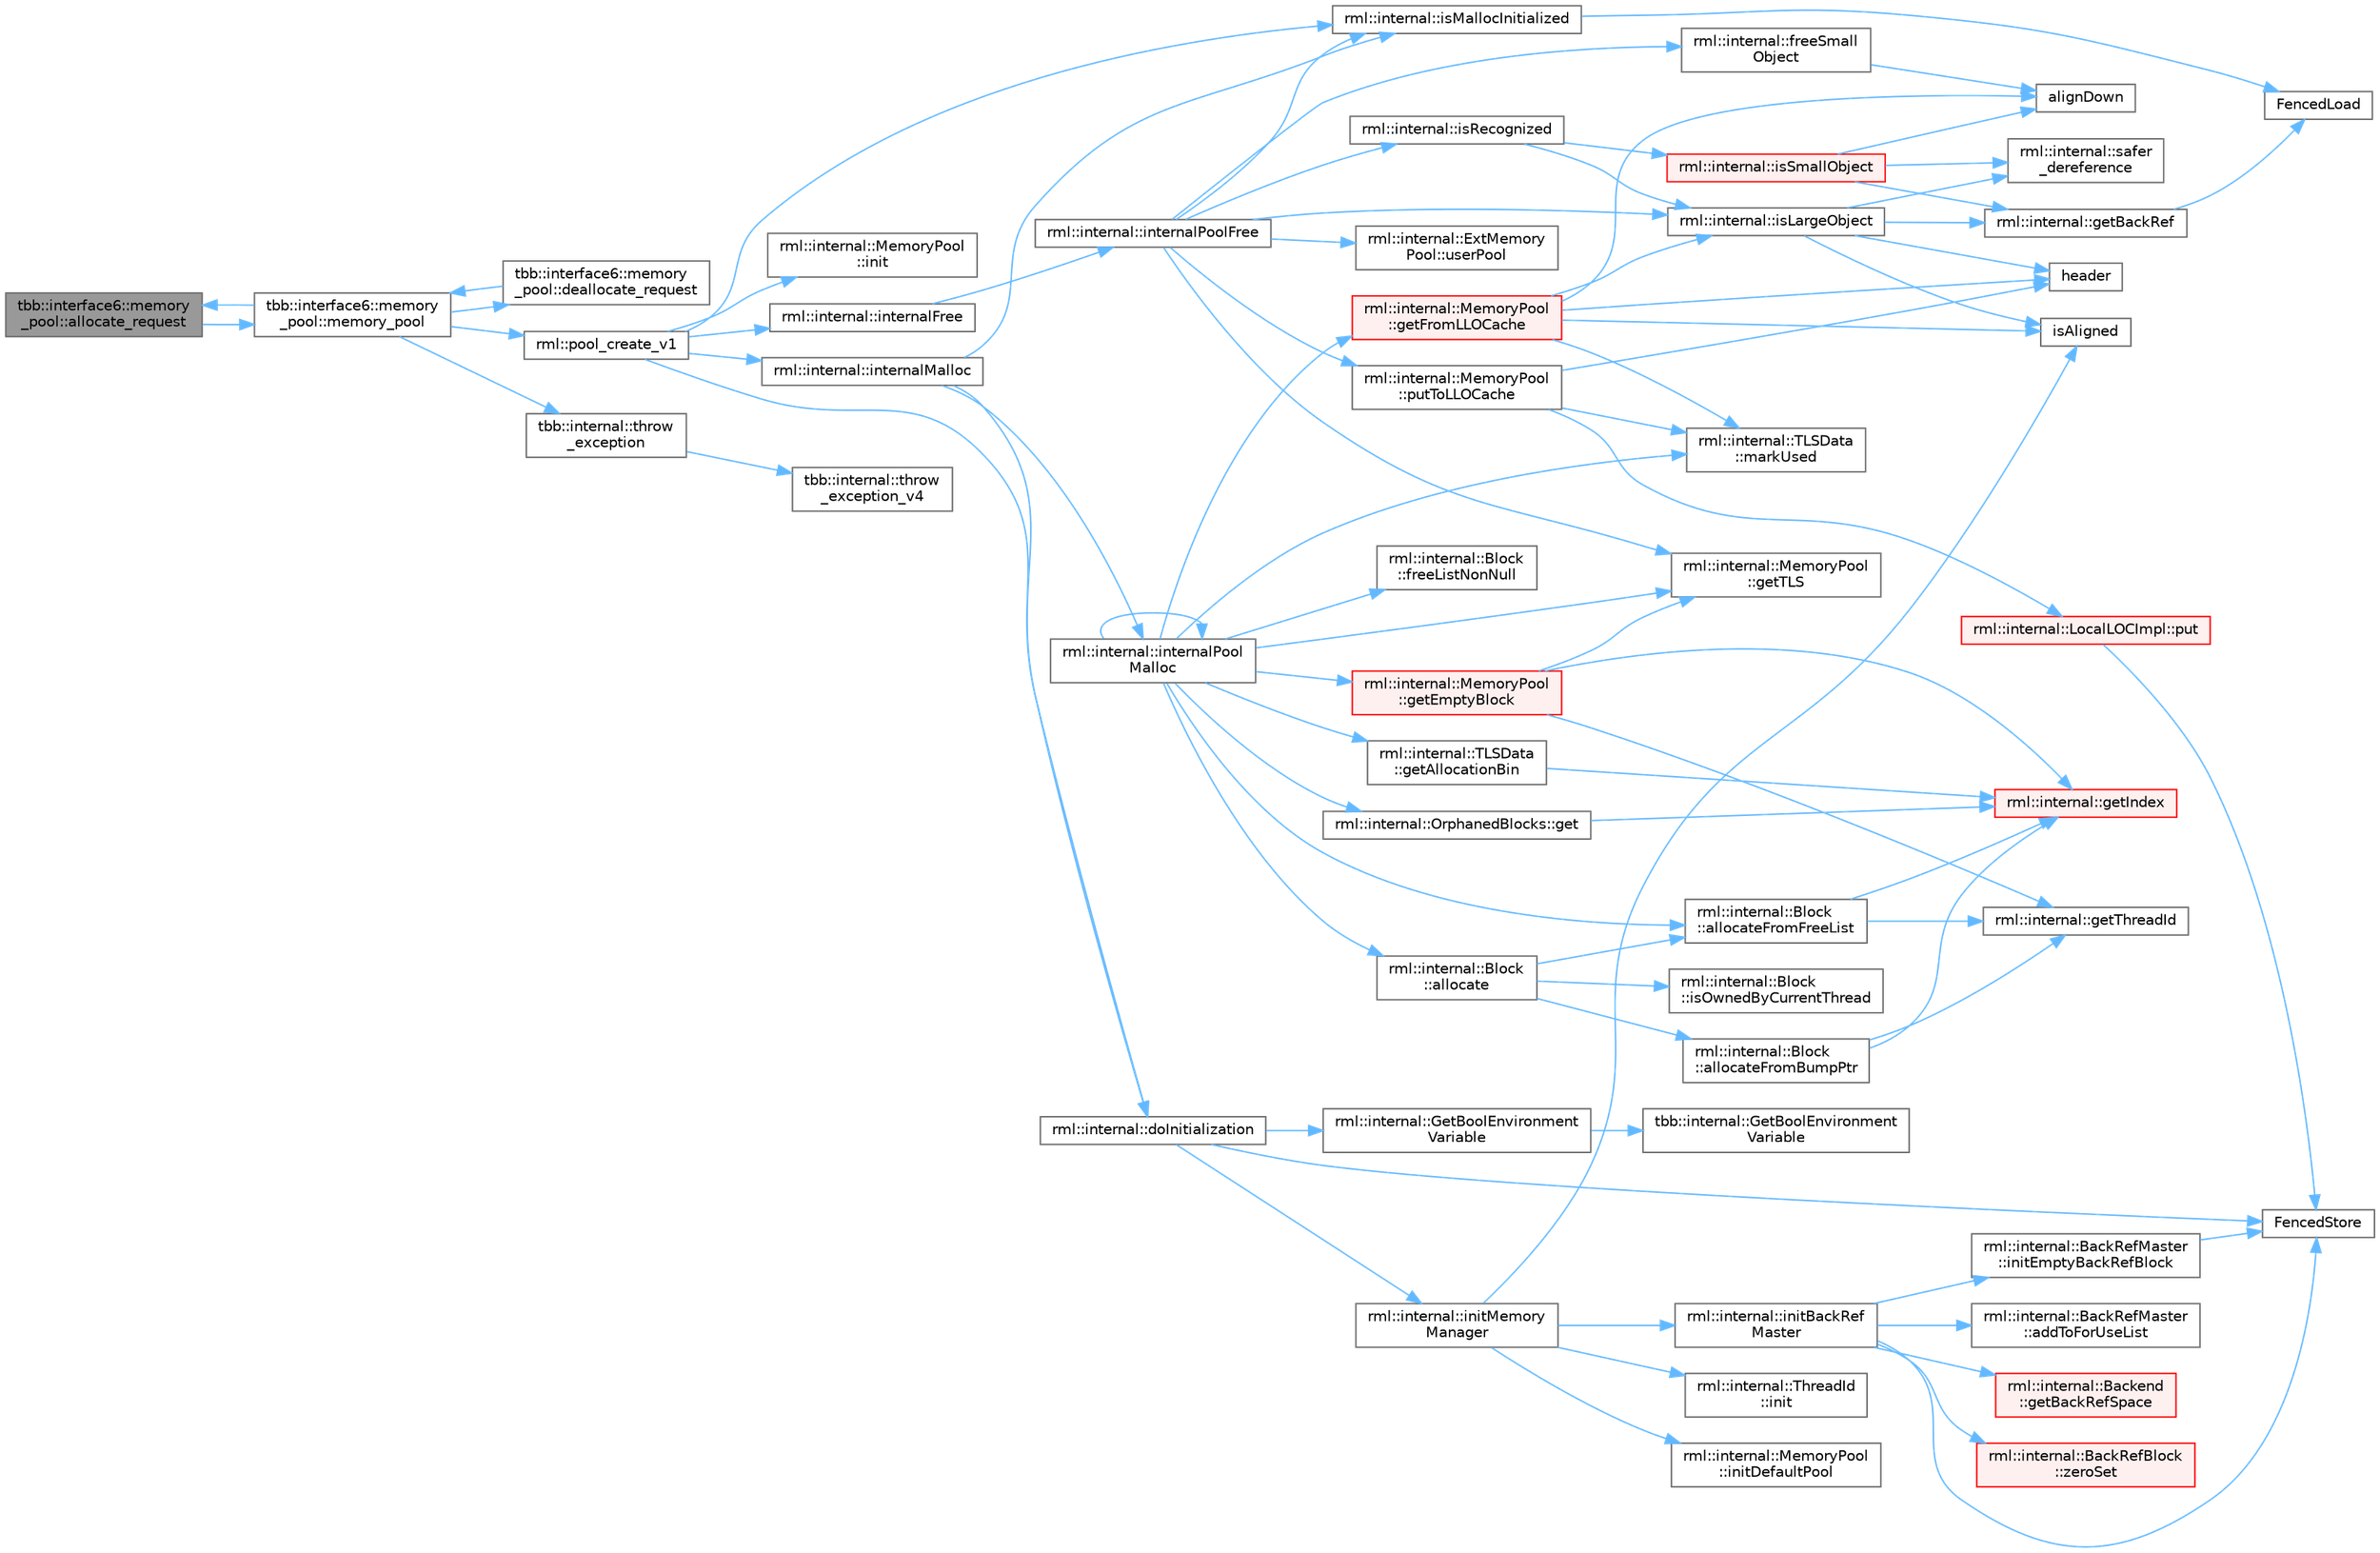 digraph "tbb::interface6::memory_pool::allocate_request"
{
 // LATEX_PDF_SIZE
  bgcolor="transparent";
  edge [fontname=Helvetica,fontsize=10,labelfontname=Helvetica,labelfontsize=10];
  node [fontname=Helvetica,fontsize=10,shape=box,height=0.2,width=0.4];
  rankdir="LR";
  Node1 [id="Node000001",label="tbb::interface6::memory\l_pool::allocate_request",height=0.2,width=0.4,color="gray40", fillcolor="grey60", style="filled", fontcolor="black",tooltip=" "];
  Node1 -> Node2 [id="edge1_Node000001_Node000002",color="steelblue1",style="solid",tooltip=" "];
  Node2 [id="Node000002",label="tbb::interface6::memory\l_pool::memory_pool",height=0.2,width=0.4,color="grey40", fillcolor="white", style="filled",URL="$classtbb_1_1interface6_1_1memory__pool.html#af4c36829a159eac04d630ac5a99b9354",tooltip="construct pool with underlying allocator"];
  Node2 -> Node1 [id="edge2_Node000002_Node000001",color="steelblue1",style="solid",tooltip=" "];
  Node2 -> Node3 [id="edge3_Node000002_Node000003",color="steelblue1",style="solid",tooltip=" "];
  Node3 [id="Node000003",label="tbb::interface6::memory\l_pool::deallocate_request",height=0.2,width=0.4,color="grey40", fillcolor="white", style="filled",URL="$classtbb_1_1interface6_1_1memory__pool.html#a9c6d98dbe71fe129fbc444edd899c0ee",tooltip=" "];
  Node3 -> Node2 [id="edge4_Node000003_Node000002",color="steelblue1",style="solid",tooltip=" "];
  Node2 -> Node4 [id="edge5_Node000002_Node000004",color="steelblue1",style="solid",tooltip=" "];
  Node4 [id="Node000004",label="rml::pool_create_v1",height=0.2,width=0.4,color="grey40", fillcolor="white", style="filled",URL="$namespacerml.html#a5c43cf02ddb1bdd7e9f5a806a2aef010",tooltip=" "];
  Node4 -> Node5 [id="edge6_Node000004_Node000005",color="steelblue1",style="solid",tooltip=" "];
  Node5 [id="Node000005",label="rml::internal::doInitialization",height=0.2,width=0.4,color="grey40", fillcolor="white", style="filled",URL="$namespacerml_1_1internal.html#aad59cc02d849210b00c8587544e44e20",tooltip="Ensures that initMemoryManager() is called once and only once."];
  Node5 -> Node6 [id="edge7_Node000005_Node000006",color="steelblue1",style="solid",tooltip=" "];
  Node6 [id="Node000006",label="FencedStore",height=0.2,width=0.4,color="grey40", fillcolor="white", style="filled",URL="$_synchronize_8h.html#a19886ee3899c0a2435ea9840116ea325",tooltip=" "];
  Node5 -> Node7 [id="edge8_Node000005_Node000007",color="steelblue1",style="solid",tooltip=" "];
  Node7 [id="Node000007",label="rml::internal::GetBoolEnvironment\lVariable",height=0.2,width=0.4,color="grey40", fillcolor="white", style="filled",URL="$namespacerml_1_1internal.html#acbf202195ce55902f2237ab9e8de3be5",tooltip=" "];
  Node7 -> Node8 [id="edge9_Node000007_Node000008",color="steelblue1",style="solid",tooltip=" "];
  Node8 [id="Node000008",label="tbb::internal::GetBoolEnvironment\lVariable",height=0.2,width=0.4,color="grey40", fillcolor="white", style="filled",URL="$namespacetbb_1_1internal.html#a97d6c00654cc85d4c072f1a082c8c28a",tooltip=" "];
  Node5 -> Node9 [id="edge10_Node000005_Node000009",color="steelblue1",style="solid",tooltip=" "];
  Node9 [id="Node000009",label="rml::internal::initMemory\lManager",height=0.2,width=0.4,color="grey40", fillcolor="white", style="filled",URL="$namespacerml_1_1internal.html#ab24be00d5e9e602105742c4b1c7903a4",tooltip=" "];
  Node9 -> Node10 [id="edge11_Node000009_Node000010",color="steelblue1",style="solid",tooltip=" "];
  Node10 [id="Node000010",label="rml::internal::ThreadId\l::init",height=0.2,width=0.4,color="grey40", fillcolor="white", style="filled",URL="$classrml_1_1internal_1_1_thread_id.html#a58d4cb2156367a2fc468f6daf5cbded2",tooltip=" "];
  Node9 -> Node11 [id="edge12_Node000009_Node000011",color="steelblue1",style="solid",tooltip=" "];
  Node11 [id="Node000011",label="rml::internal::initBackRef\lMaster",height=0.2,width=0.4,color="grey40", fillcolor="white", style="filled",URL="$namespacerml_1_1internal.html#a35c262cb0badff1e3b2a9df6357a344a",tooltip=" "];
  Node11 -> Node12 [id="edge13_Node000011_Node000012",color="steelblue1",style="solid",tooltip=" "];
  Node12 [id="Node000012",label="rml::internal::BackRefMaster\l::addToForUseList",height=0.2,width=0.4,color="grey40", fillcolor="white", style="filled",URL="$structrml_1_1internal_1_1_back_ref_master.html#a37ff8568740208b7e96498e34b02cfb0",tooltip=" "];
  Node11 -> Node6 [id="edge14_Node000011_Node000006",color="steelblue1",style="solid",tooltip=" "];
  Node11 -> Node13 [id="edge15_Node000011_Node000013",color="steelblue1",style="solid",tooltip=" "];
  Node13 [id="Node000013",label="rml::internal::Backend\l::getBackRefSpace",height=0.2,width=0.4,color="red", fillcolor="#FFF0F0", style="filled",URL="$classrml_1_1internal_1_1_backend.html#af43a5f0fc5038a3e60d58602b696af87",tooltip=" "];
  Node11 -> Node58 [id="edge16_Node000011_Node000058",color="steelblue1",style="solid",tooltip=" "];
  Node58 [id="Node000058",label="rml::internal::BackRefMaster\l::initEmptyBackRefBlock",height=0.2,width=0.4,color="grey40", fillcolor="white", style="filled",URL="$structrml_1_1internal_1_1_back_ref_master.html#a95aa7e0acc7e9849781dc1d4a73acd5c",tooltip=" "];
  Node58 -> Node6 [id="edge17_Node000058_Node000006",color="steelblue1",style="solid",tooltip=" "];
  Node11 -> Node59 [id="edge18_Node000011_Node000059",color="steelblue1",style="solid",tooltip=" "];
  Node59 [id="Node000059",label="rml::internal::BackRefBlock\l::zeroSet",height=0.2,width=0.4,color="red", fillcolor="#FFF0F0", style="filled",URL="$structrml_1_1internal_1_1_back_ref_block.html#a5ead9463c799a7dd21ce45a45df08972",tooltip=" "];
  Node9 -> Node61 [id="edge19_Node000009_Node000061",color="steelblue1",style="solid",tooltip=" "];
  Node61 [id="Node000061",label="rml::internal::MemoryPool\l::initDefaultPool",height=0.2,width=0.4,color="grey40", fillcolor="white", style="filled",URL="$classrml_1_1internal_1_1_memory_pool.html#add7381e97285946d931d763e07dee7e5",tooltip=" "];
  Node9 -> Node31 [id="edge20_Node000009_Node000031",color="steelblue1",style="solid",tooltip=" "];
  Node31 [id="Node000031",label="isAligned",height=0.2,width=0.4,color="grey40", fillcolor="white", style="filled",URL="$_customize_8h.html#a717f2c2c0501922cd654a5ebf49b287e",tooltip=" "];
  Node4 -> Node62 [id="edge21_Node000004_Node000062",color="steelblue1",style="solid",tooltip=" "];
  Node62 [id="Node000062",label="rml::internal::MemoryPool\l::init",height=0.2,width=0.4,color="grey40", fillcolor="white", style="filled",URL="$classrml_1_1internal_1_1_memory_pool.html#a7b9f97bc41fa9c3d5fb6d3e7bbe4180d",tooltip=" "];
  Node4 -> Node63 [id="edge22_Node000004_Node000063",color="steelblue1",style="solid",tooltip=" "];
  Node63 [id="Node000063",label="rml::internal::internalFree",height=0.2,width=0.4,color="grey40", fillcolor="white", style="filled",URL="$namespacerml_1_1internal.html#a91eeaa067e3fdf5618b5a65b8b368231",tooltip=" "];
  Node63 -> Node64 [id="edge23_Node000063_Node000064",color="steelblue1",style="solid",tooltip=" "];
  Node64 [id="Node000064",label="rml::internal::internalPoolFree",height=0.2,width=0.4,color="grey40", fillcolor="white", style="filled",URL="$namespacerml_1_1internal.html#a8bff2023b8463f38317c75980f21e0db",tooltip=" "];
  Node64 -> Node65 [id="edge24_Node000064_Node000065",color="steelblue1",style="solid",tooltip=" "];
  Node65 [id="Node000065",label="rml::internal::freeSmall\lObject",height=0.2,width=0.4,color="grey40", fillcolor="white", style="filled",URL="$namespacerml_1_1internal.html#adeac248637575859a6e8f733ba15060e",tooltip=" "];
  Node65 -> Node24 [id="edge25_Node000065_Node000024",color="steelblue1",style="solid",tooltip=" "];
  Node24 [id="Node000024",label="alignDown",height=0.2,width=0.4,color="grey40", fillcolor="white", style="filled",URL="$shared__utils_8h.html#ab3918cd2395835f90b78b96d4e1e2390",tooltip=" "];
  Node64 -> Node66 [id="edge26_Node000064_Node000066",color="steelblue1",style="solid",tooltip=" "];
  Node66 [id="Node000066",label="rml::internal::MemoryPool\l::getTLS",height=0.2,width=0.4,color="grey40", fillcolor="white", style="filled",URL="$classrml_1_1internal_1_1_memory_pool.html#acdf684e1b29c9d00886d97b909798488",tooltip=" "];
  Node64 -> Node67 [id="edge27_Node000064_Node000067",color="steelblue1",style="solid",tooltip=" "];
  Node67 [id="Node000067",label="rml::internal::isLargeObject",height=0.2,width=0.4,color="grey40", fillcolor="white", style="filled",URL="$namespacerml_1_1internal.html#a730f387568a0a522e003dca4246eb393",tooltip=" "];
  Node67 -> Node68 [id="edge28_Node000067_Node000068",color="steelblue1",style="solid",tooltip=" "];
  Node68 [id="Node000068",label="rml::internal::getBackRef",height=0.2,width=0.4,color="grey40", fillcolor="white", style="filled",URL="$namespacerml_1_1internal.html#a674d3a46d675ee1887142a9118f48927",tooltip=" "];
  Node68 -> Node20 [id="edge29_Node000068_Node000020",color="steelblue1",style="solid",tooltip=" "];
  Node20 [id="Node000020",label="FencedLoad",height=0.2,width=0.4,color="grey40", fillcolor="white", style="filled",URL="$_synchronize_8h.html#a0792980ea26344eaf2fc0a4112b5d848",tooltip=" "];
  Node67 -> Node69 [id="edge30_Node000067_Node000069",color="steelblue1",style="solid",tooltip=" "];
  Node69 [id="Node000069",label="header",height=0.2,width=0.4,color="grey40", fillcolor="white", style="filled",URL="$cblat1_8f.html#a410931b600854e6dd3e253731606117e",tooltip=" "];
  Node67 -> Node31 [id="edge31_Node000067_Node000031",color="steelblue1",style="solid",tooltip=" "];
  Node67 -> Node70 [id="edge32_Node000067_Node000070",color="steelblue1",style="solid",tooltip=" "];
  Node70 [id="Node000070",label="rml::internal::safer\l_dereference",height=0.2,width=0.4,color="grey40", fillcolor="white", style="filled",URL="$namespacerml_1_1internal.html#ad1ffc431b9c2d1e7109a72599d761792",tooltip=" "];
  Node64 -> Node71 [id="edge33_Node000064_Node000071",color="steelblue1",style="solid",tooltip=" "];
  Node71 [id="Node000071",label="rml::internal::isMallocInitialized",height=0.2,width=0.4,color="grey40", fillcolor="white", style="filled",URL="$namespacerml_1_1internal.html#a61c4d632ea815cbeea8ed0ee72e06ac7",tooltip=" "];
  Node71 -> Node20 [id="edge34_Node000071_Node000020",color="steelblue1",style="solid",tooltip=" "];
  Node64 -> Node72 [id="edge35_Node000064_Node000072",color="steelblue1",style="solid",tooltip=" "];
  Node72 [id="Node000072",label="rml::internal::isRecognized",height=0.2,width=0.4,color="grey40", fillcolor="white", style="filled",URL="$namespacerml_1_1internal.html#abe52e5f71a9571929c11e06738d0864f",tooltip=" "];
  Node72 -> Node67 [id="edge36_Node000072_Node000067",color="steelblue1",style="solid",tooltip=" "];
  Node72 -> Node73 [id="edge37_Node000072_Node000073",color="steelblue1",style="solid",tooltip=" "];
  Node73 [id="Node000073",label="rml::internal::isSmallObject",height=0.2,width=0.4,color="red", fillcolor="#FFF0F0", style="filled",URL="$namespacerml_1_1internal.html#a44371ad68e0e7931776e8e128764ae79",tooltip=" "];
  Node73 -> Node24 [id="edge38_Node000073_Node000024",color="steelblue1",style="solid",tooltip=" "];
  Node73 -> Node68 [id="edge39_Node000073_Node000068",color="steelblue1",style="solid",tooltip=" "];
  Node73 -> Node70 [id="edge40_Node000073_Node000070",color="steelblue1",style="solid",tooltip=" "];
  Node64 -> Node80 [id="edge41_Node000064_Node000080",color="steelblue1",style="solid",tooltip=" "];
  Node80 [id="Node000080",label="rml::internal::MemoryPool\l::putToLLOCache",height=0.2,width=0.4,color="grey40", fillcolor="white", style="filled",URL="$classrml_1_1internal_1_1_memory_pool.html#aedf33ac6b570a3847f86ad528de00149",tooltip=" "];
  Node80 -> Node69 [id="edge42_Node000080_Node000069",color="steelblue1",style="solid",tooltip=" "];
  Node80 -> Node81 [id="edge43_Node000080_Node000081",color="steelblue1",style="solid",tooltip=" "];
  Node81 [id="Node000081",label="rml::internal::TLSData\l::markUsed",height=0.2,width=0.4,color="grey40", fillcolor="white", style="filled",URL="$classrml_1_1internal_1_1_t_l_s_data.html#afabda6a63ddb1942d1d5a7a06f41e2ae",tooltip=" "];
  Node80 -> Node82 [id="edge44_Node000080_Node000082",color="steelblue1",style="solid",tooltip=" "];
  Node82 [id="Node000082",label="rml::internal::LocalLOCImpl::put",height=0.2,width=0.4,color="red", fillcolor="#FFF0F0", style="filled",URL="$classrml_1_1internal_1_1_local_l_o_c_impl.html#a40f0e9cea1a99d95d786f52e2dc8add9",tooltip=" "];
  Node82 -> Node6 [id="edge45_Node000082_Node000006",color="steelblue1",style="solid",tooltip=" "];
  Node64 -> Node85 [id="edge46_Node000064_Node000085",color="steelblue1",style="solid",tooltip=" "];
  Node85 [id="Node000085",label="rml::internal::ExtMemory\lPool::userPool",height=0.2,width=0.4,color="grey40", fillcolor="white", style="filled",URL="$structrml_1_1internal_1_1_ext_memory_pool.html#a6f02801fa5ba692cf62457c0a80079cc",tooltip=" "];
  Node4 -> Node86 [id="edge47_Node000004_Node000086",color="steelblue1",style="solid",tooltip=" "];
  Node86 [id="Node000086",label="rml::internal::internalMalloc",height=0.2,width=0.4,color="grey40", fillcolor="white", style="filled",URL="$namespacerml_1_1internal.html#a19b0fbc5aaa4b08cc412bb5777b01f89",tooltip=" "];
  Node86 -> Node5 [id="edge48_Node000086_Node000005",color="steelblue1",style="solid",tooltip=" "];
  Node86 -> Node87 [id="edge49_Node000086_Node000087",color="steelblue1",style="solid",tooltip=" "];
  Node87 [id="Node000087",label="rml::internal::internalPool\lMalloc",height=0.2,width=0.4,color="grey40", fillcolor="white", style="filled",URL="$namespacerml_1_1internal.html#a341c0310d4c1374c96acc18cd37eba26",tooltip=" "];
  Node87 -> Node88 [id="edge50_Node000087_Node000088",color="steelblue1",style="solid",tooltip=" "];
  Node88 [id="Node000088",label="rml::internal::Block\l::allocate",height=0.2,width=0.4,color="grey40", fillcolor="white", style="filled",URL="$classrml_1_1internal_1_1_block.html#ab304c726e184fcd2cad31e30306e07ab",tooltip=" "];
  Node88 -> Node89 [id="edge51_Node000088_Node000089",color="steelblue1",style="solid",tooltip=" "];
  Node89 [id="Node000089",label="rml::internal::Block\l::allocateFromBumpPtr",height=0.2,width=0.4,color="grey40", fillcolor="white", style="filled",URL="$classrml_1_1internal_1_1_block.html#a15badeb7c104a8f860a7375ed648a43e",tooltip=" "];
  Node89 -> Node90 [id="edge52_Node000089_Node000090",color="steelblue1",style="solid",tooltip=" "];
  Node90 [id="Node000090",label="rml::internal::getIndex",height=0.2,width=0.4,color="red", fillcolor="#FFF0F0", style="filled",URL="$namespacerml_1_1internal.html#a70dcd761b867baccb7ffdb087e52e215",tooltip=" "];
  Node89 -> Node94 [id="edge53_Node000089_Node000094",color="steelblue1",style="solid",tooltip=" "];
  Node94 [id="Node000094",label="rml::internal::getThreadId",height=0.2,width=0.4,color="grey40", fillcolor="white", style="filled",URL="$namespacerml_1_1internal.html#a2877b2db91c23b8b7eb1d37891c40b2b",tooltip=" "];
  Node88 -> Node95 [id="edge54_Node000088_Node000095",color="steelblue1",style="solid",tooltip=" "];
  Node95 [id="Node000095",label="rml::internal::Block\l::allocateFromFreeList",height=0.2,width=0.4,color="grey40", fillcolor="white", style="filled",URL="$classrml_1_1internal_1_1_block.html#a49c5382153edd22b031869f0a822f9f2",tooltip=" "];
  Node95 -> Node90 [id="edge55_Node000095_Node000090",color="steelblue1",style="solid",tooltip=" "];
  Node95 -> Node94 [id="edge56_Node000095_Node000094",color="steelblue1",style="solid",tooltip=" "];
  Node88 -> Node96 [id="edge57_Node000088_Node000096",color="steelblue1",style="solid",tooltip=" "];
  Node96 [id="Node000096",label="rml::internal::Block\l::isOwnedByCurrentThread",height=0.2,width=0.4,color="grey40", fillcolor="white", style="filled",URL="$classrml_1_1internal_1_1_block.html#a764948ac32e7d5689a755e4af99308e2",tooltip=" "];
  Node87 -> Node95 [id="edge58_Node000087_Node000095",color="steelblue1",style="solid",tooltip=" "];
  Node87 -> Node97 [id="edge59_Node000087_Node000097",color="steelblue1",style="solid",tooltip=" "];
  Node97 [id="Node000097",label="rml::internal::Block\l::freeListNonNull",height=0.2,width=0.4,color="grey40", fillcolor="white", style="filled",URL="$classrml_1_1internal_1_1_block.html#a624decb3bf1a4f7ab0b66e3ae0fb1324",tooltip=" "];
  Node87 -> Node98 [id="edge60_Node000087_Node000098",color="steelblue1",style="solid",tooltip=" "];
  Node98 [id="Node000098",label="rml::internal::OrphanedBlocks::get",height=0.2,width=0.4,color="grey40", fillcolor="white", style="filled",URL="$classrml_1_1internal_1_1_orphaned_blocks.html#a3ed9f9cf98cd6c788195e57408c5ed26",tooltip=" "];
  Node98 -> Node90 [id="edge61_Node000098_Node000090",color="steelblue1",style="solid",tooltip=" "];
  Node87 -> Node99 [id="edge62_Node000087_Node000099",color="steelblue1",style="solid",tooltip=" "];
  Node99 [id="Node000099",label="rml::internal::TLSData\l::getAllocationBin",height=0.2,width=0.4,color="grey40", fillcolor="white", style="filled",URL="$classrml_1_1internal_1_1_t_l_s_data.html#a26c607a6304c0fa325c6604cf7c767ea",tooltip=" "];
  Node99 -> Node90 [id="edge63_Node000099_Node000090",color="steelblue1",style="solid",tooltip=" "];
  Node87 -> Node100 [id="edge64_Node000087_Node000100",color="steelblue1",style="solid",tooltip=" "];
  Node100 [id="Node000100",label="rml::internal::MemoryPool\l::getEmptyBlock",height=0.2,width=0.4,color="red", fillcolor="#FFF0F0", style="filled",URL="$classrml_1_1internal_1_1_memory_pool.html#a16261e62d2c6418981ade9a7ea23d5d0",tooltip=" "];
  Node100 -> Node90 [id="edge65_Node000100_Node000090",color="steelblue1",style="solid",tooltip=" "];
  Node100 -> Node94 [id="edge66_Node000100_Node000094",color="steelblue1",style="solid",tooltip=" "];
  Node100 -> Node66 [id="edge67_Node000100_Node000066",color="steelblue1",style="solid",tooltip=" "];
  Node87 -> Node105 [id="edge68_Node000087_Node000105",color="steelblue1",style="solid",tooltip=" "];
  Node105 [id="Node000105",label="rml::internal::MemoryPool\l::getFromLLOCache",height=0.2,width=0.4,color="red", fillcolor="#FFF0F0", style="filled",URL="$classrml_1_1internal_1_1_memory_pool.html#af1f6175add16b2b950447b8b4c6bf491",tooltip=" "];
  Node105 -> Node24 [id="edge69_Node000105_Node000024",color="steelblue1",style="solid",tooltip=" "];
  Node105 -> Node69 [id="edge70_Node000105_Node000069",color="steelblue1",style="solid",tooltip=" "];
  Node105 -> Node31 [id="edge71_Node000105_Node000031",color="steelblue1",style="solid",tooltip=" "];
  Node105 -> Node67 [id="edge72_Node000105_Node000067",color="steelblue1",style="solid",tooltip=" "];
  Node105 -> Node81 [id="edge73_Node000105_Node000081",color="steelblue1",style="solid",tooltip=" "];
  Node87 -> Node66 [id="edge74_Node000087_Node000066",color="steelblue1",style="solid",tooltip=" "];
  Node87 -> Node87 [id="edge75_Node000087_Node000087",color="steelblue1",style="solid",tooltip=" "];
  Node87 -> Node81 [id="edge76_Node000087_Node000081",color="steelblue1",style="solid",tooltip=" "];
  Node86 -> Node71 [id="edge77_Node000086_Node000071",color="steelblue1",style="solid",tooltip=" "];
  Node4 -> Node71 [id="edge78_Node000004_Node000071",color="steelblue1",style="solid",tooltip=" "];
  Node2 -> Node109 [id="edge79_Node000002_Node000109",color="steelblue1",style="solid",tooltip=" "];
  Node109 [id="Node000109",label="tbb::internal::throw\l_exception",height=0.2,width=0.4,color="grey40", fillcolor="white", style="filled",URL="$namespacetbb_1_1internal.html#a61a681f9fd15fdb055f7725d6416ddf4",tooltip="Versionless convenience wrapper for throw_exception_v4()"];
  Node109 -> Node110 [id="edge80_Node000109_Node000110",color="steelblue1",style="solid",tooltip=" "];
  Node110 [id="Node000110",label="tbb::internal::throw\l_exception_v4",height=0.2,width=0.4,color="grey40", fillcolor="white", style="filled",URL="$namespacetbb_1_1internal.html#adccc1f69ee5a85094eb6a5f9fbac89d7",tooltip="Gathers all throw operators in one place."];
}

